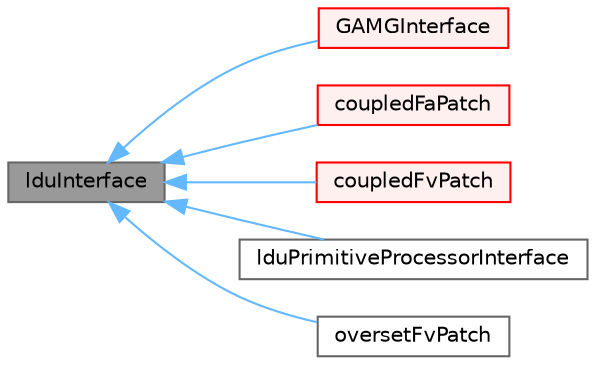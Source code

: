 digraph "lduInterface"
{
 // LATEX_PDF_SIZE
  bgcolor="transparent";
  edge [fontname=Helvetica,fontsize=10,labelfontname=Helvetica,labelfontsize=10];
  node [fontname=Helvetica,fontsize=10,shape=box,height=0.2,width=0.4];
  rankdir="LR";
  Node1 [id="Node000001",label="lduInterface",height=0.2,width=0.4,color="gray40", fillcolor="grey60", style="filled", fontcolor="black",tooltip="An abstract base class for implicitly-coupled interfaces e.g. processor and cyclic patches."];
  Node1 -> Node2 [id="edge1_Node000001_Node000002",dir="back",color="steelblue1",style="solid",tooltip=" "];
  Node2 [id="Node000002",label="GAMGInterface",height=0.2,width=0.4,color="red", fillcolor="#FFF0F0", style="filled",URL="$classFoam_1_1GAMGInterface.html",tooltip="Abstract base class for GAMG agglomerated interfaces."];
  Node1 -> Node10 [id="edge2_Node000001_Node000010",dir="back",color="steelblue1",style="solid",tooltip=" "];
  Node10 [id="Node000010",label="coupledFaPatch",height=0.2,width=0.4,color="red", fillcolor="#FFF0F0", style="filled",URL="$classFoam_1_1coupledFaPatch.html",tooltip="coupledFaPatch is an abstract base class for patches that couple regions of the computational domain ..."];
  Node1 -> Node13 [id="edge3_Node000001_Node000013",dir="back",color="steelblue1",style="solid",tooltip=" "];
  Node13 [id="Node000013",label="coupledFvPatch",height=0.2,width=0.4,color="red", fillcolor="#FFF0F0", style="filled",URL="$classFoam_1_1coupledFvPatch.html",tooltip="An abstract base class for patches that couple regions of the computational domain e...."];
  Node1 -> Node21 [id="edge4_Node000001_Node000021",dir="back",color="steelblue1",style="solid",tooltip=" "];
  Node21 [id="Node000021",label="lduPrimitiveProcessorInterface",height=0.2,width=0.4,color="gray40", fillcolor="white", style="filled",URL="$classFoam_1_1lduPrimitiveProcessorInterface.html",tooltip="Concrete implementation of processor interface. Used to temporarily store settings."];
  Node1 -> Node22 [id="edge5_Node000001_Node000022",dir="back",color="steelblue1",style="solid",tooltip=" "];
  Node22 [id="Node000022",label="oversetFvPatch",height=0.2,width=0.4,color="gray40", fillcolor="white", style="filled",URL="$classFoam_1_1oversetFvPatch.html",tooltip="Patch for indicating interpolated boundaries (in overset meshes)."];
}
